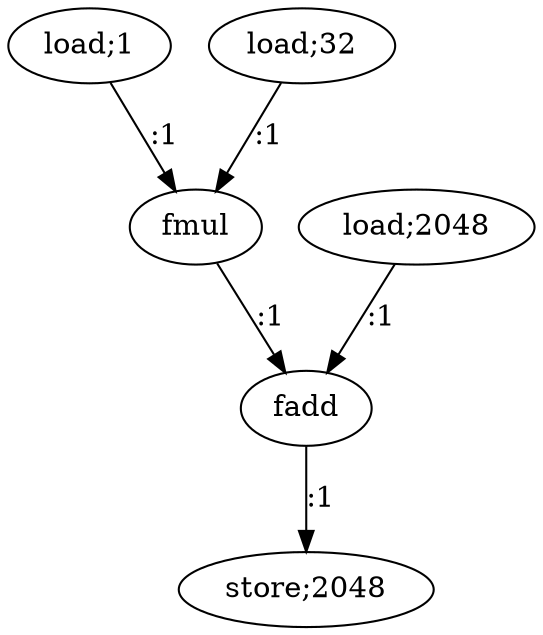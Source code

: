 digraph  {
   0 [label="load;1"];
   1 [label="load;2048"];
   2 [label="load;32"];
   3 [label="fmul"];
   4 [label="fadd"];
   5 [label="store;2048"];

   0->3 [label=":1"]
   1->4 [label=":1"]
   2->3 [label=":1"]
   3->4 [label=":1"]
   4->5 [label=":1"]
}
